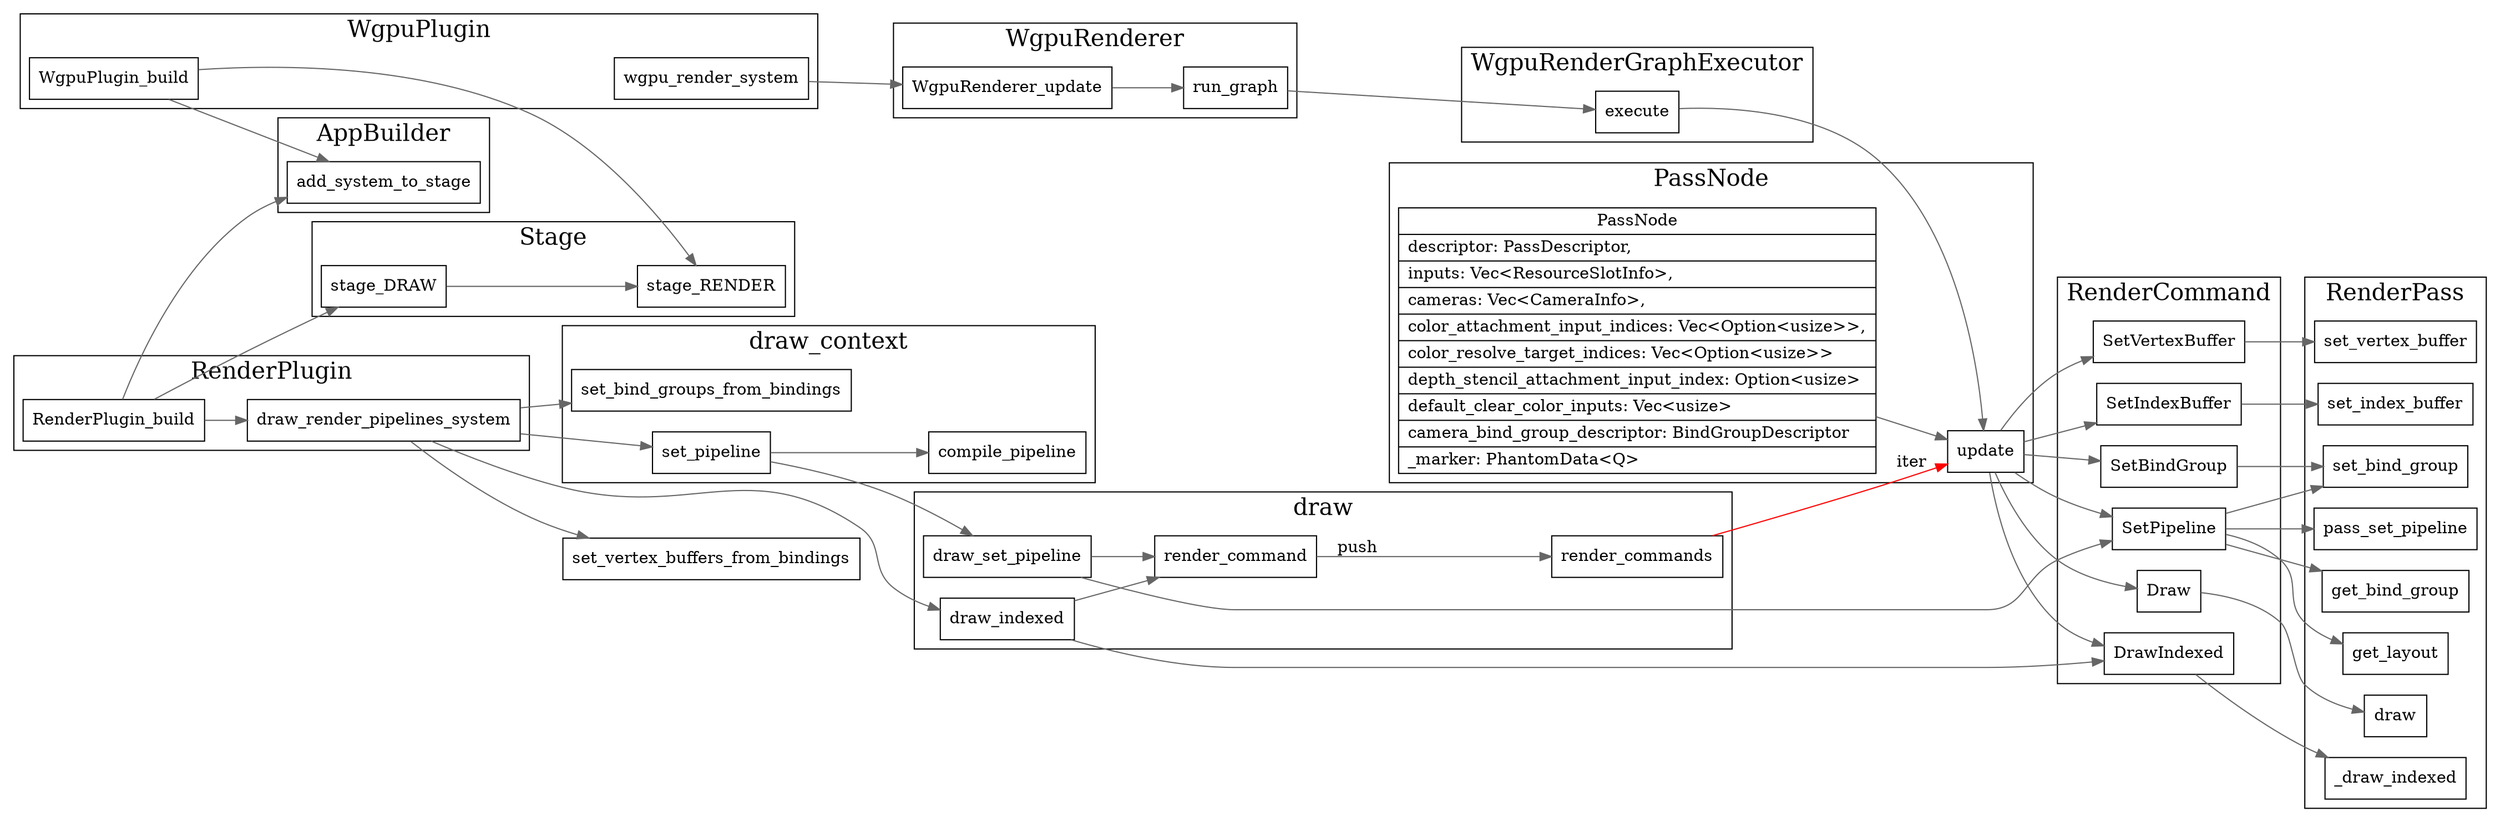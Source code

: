 digraph pipline {
  node[shape=box];
  edge[color=gray40];
  newrank=true;
  rankdir=LR;

  subgraph cluster_Stage {
    graph[label="Stage";fontsize=20;];
    stage_DRAW -> stage_RENDER;
  }

  subgraph cluster_RenderPass {
    graph[label="RenderPass";fontsize=20;];
    _draw_indexed
    draw;
    set_vertex_buffer;
    set_index_buffer;
    set_bind_group;
    pass_set_pipeline;
    set_bind_group;
    get_bind_group;
    get_layout;
  }

  subgraph cluster_RenderCommand {
    graph[label="RenderCommand";fontsize=20;];
    SetPipeline;
    DrawIndexed;
    Draw;
    SetVertexBuffer;
    SetIndexBuffer;
    SetBindGroup;

    DrawIndexed -> _draw_indexed;
    Draw -> draw;
    SetVertexBuffer -> set_vertex_buffer;
    SetBindGroup -> set_bind_group;
    SetIndexBuffer -> set_index_buffer;
    SetPipeline -> {
      pass_set_pipeline;
      set_bind_group;
      get_bind_group;
      get_layout;
    }
  }


  subgraph cluster_draw {
    graph[label="draw";fontsize=20;];
    draw_indexed -> {
      render_command
      DrawIndexed
    };
    draw_set_pipeline -> {
      render_command;
      SetPipeline;
    };
    render_command -> render_commands[label="push"];
  }

  subgraph cluster_DrawContext{
    graph[label="draw_context";fontsize=20;];
    set_pipeline -> {
      compile_pipeline;
      draw_set_pipeline;
    }
    set_bind_groups_from_bindings;
  }

  subgraph cluster_WgpuRenderGraphExecutor {
    graph[label="WgpuRenderGraphExecutor";fontsize=20;];
    execute;
  }
  execute -> Node_update;

  subgraph cluster_WgpuRenderer {
    graph[label="WgpuRenderer";fontsize=20;];
    WgpuRenderer_update -> run_graph;
    run_graph -> execute;
  }
  subgraph cluster_AppBuilder {
    graph[label="AppBuilder";fontsize=20;];
    add_system_to_stage;
  }

  subgraph cluster_WgpuPlugin {
    graph[label="WgpuPlugin";fontsize=20;];
    wgpu_render_system -> WgpuRenderer_update;
    WgpuPlugin_build -> {
      add_system_to_stage;
      stage_RENDER;
    }
  }

  subgraph cluster_PassNode {
    graph[label="PassNode";fontsize=20;];
    render_commands -> Node_update[label="iter";color=red];
    PassNode[
      shape="record";
      label="{{
        PassNode|
          descriptor: PassDescriptor,\l|
          inputs: Vec\<ResourceSlotInfo\>,\l|
          cameras: Vec\<CameraInfo\>,\l|
          color_attachment_input_indices: Vec\<Option\<usize\>\>,\l|
          color_resolve_target_indices: Vec\<Option\<usize\>\>\l|
          depth_stencil_attachment_input_index: Option\<usize\>\l|
          default_clear_color_inputs: Vec\<usize\>\l|
          camera_bind_group_descriptor: BindGroupDescriptor\l|
          _marker: PhantomData\<Q\>\l
      }}";
    ];
    Node_update[
      shape="record";
      label="{{
        update
      }}";
    ];
    PassNode -> Node_update;
    Node_update -> {
      SetPipeline;
      DrawIndexed;
      Draw;
      SetVertexBuffer;
      SetIndexBuffer;
      SetBindGroup;
    }
  }
  subgraph cluster_RenderPlugin {
    graph[label="RenderPlugin";fontsize=20;];
    RenderPlugin_build -> {
      add_system_to_stage;
      stage_DRAW;
      draw_render_pipelines_system;
    }
  }

  draw_render_pipelines_system -> {
    set_pipeline;
    set_bind_groups_from_bindings;
    set_vertex_buffers_from_bindings;
    draw_indexed;
  }
}
